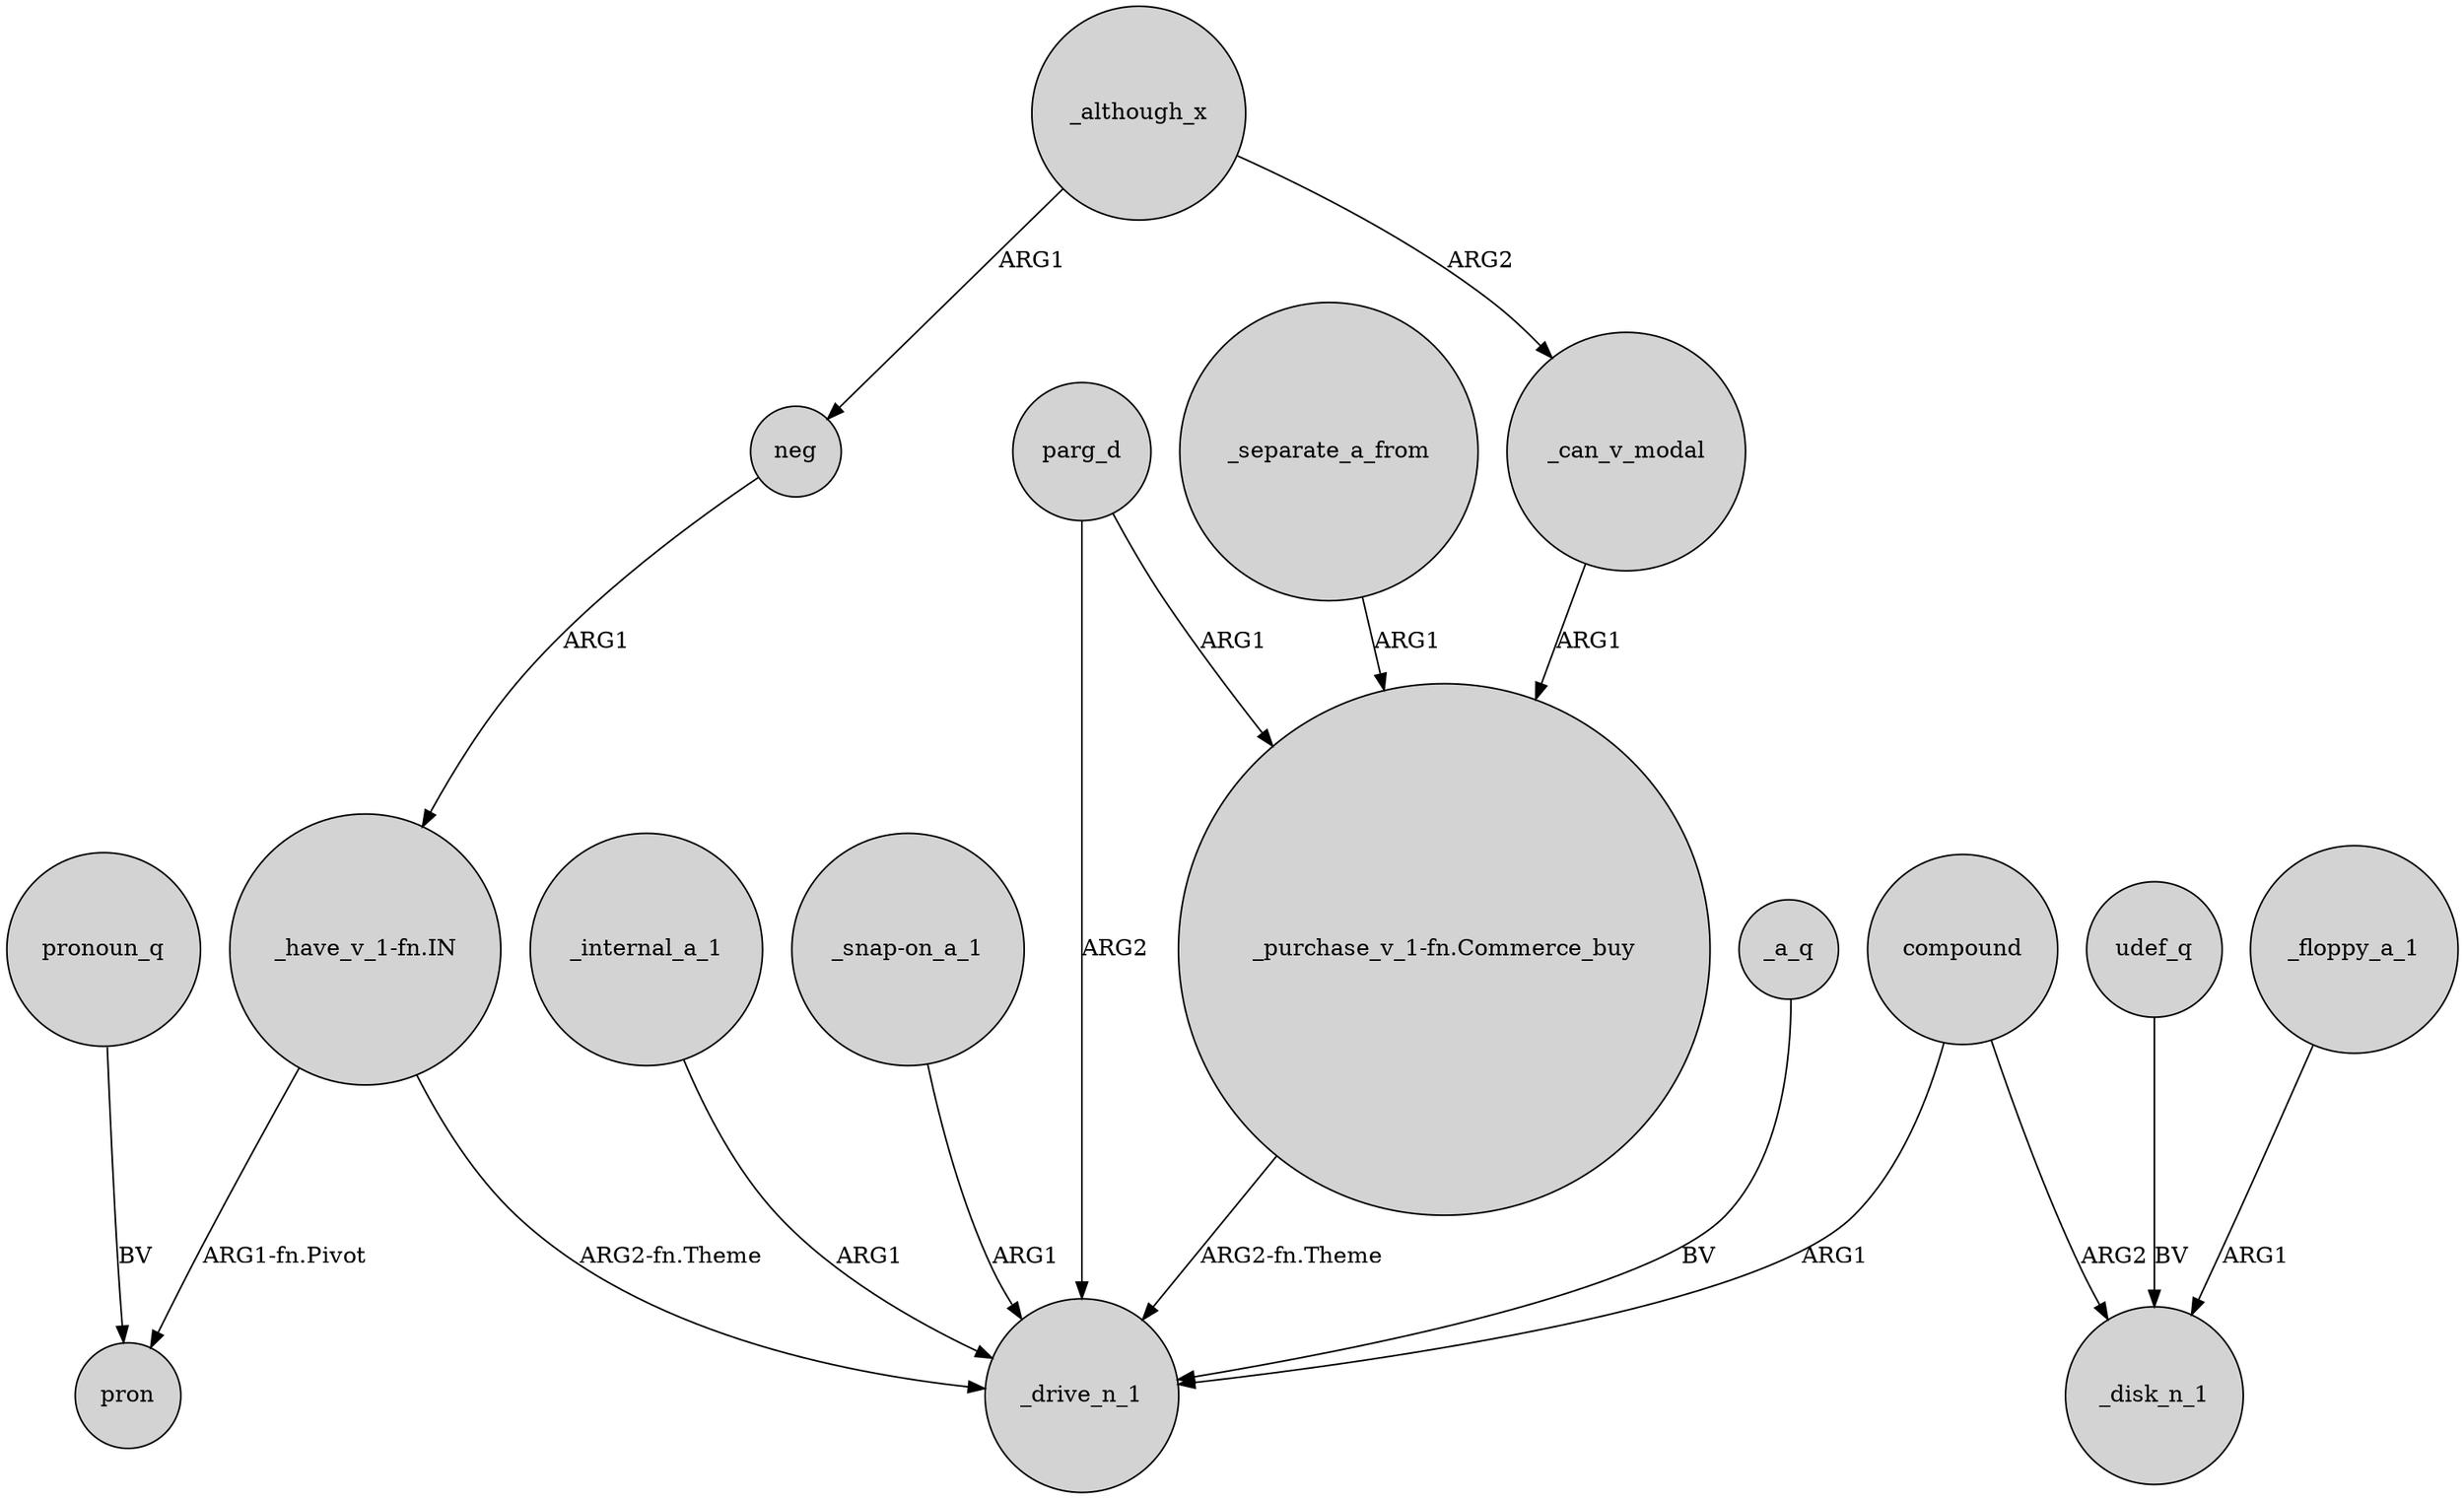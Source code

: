 digraph {
	node [shape=circle style=filled]
	"_snap-on_a_1" -> _drive_n_1 [label=ARG1]
	udef_q -> _disk_n_1 [label=BV]
	_can_v_modal -> "_purchase_v_1-fn.Commerce_buy" [label=ARG1]
	_a_q -> _drive_n_1 [label=BV]
	_floppy_a_1 -> _disk_n_1 [label=ARG1]
	"_purchase_v_1-fn.Commerce_buy" -> _drive_n_1 [label="ARG2-fn.Theme"]
	parg_d -> "_purchase_v_1-fn.Commerce_buy" [label=ARG1]
	parg_d -> _drive_n_1 [label=ARG2]
	_separate_a_from -> "_purchase_v_1-fn.Commerce_buy" [label=ARG1]
	"_have_v_1-fn.IN" -> pron [label="ARG1-fn.Pivot"]
	neg -> "_have_v_1-fn.IN" [label=ARG1]
	_internal_a_1 -> _drive_n_1 [label=ARG1]
	_although_x -> _can_v_modal [label=ARG2]
	compound -> _drive_n_1 [label=ARG1]
	compound -> _disk_n_1 [label=ARG2]
	_although_x -> neg [label=ARG1]
	"_have_v_1-fn.IN" -> _drive_n_1 [label="ARG2-fn.Theme"]
	pronoun_q -> pron [label=BV]
}
